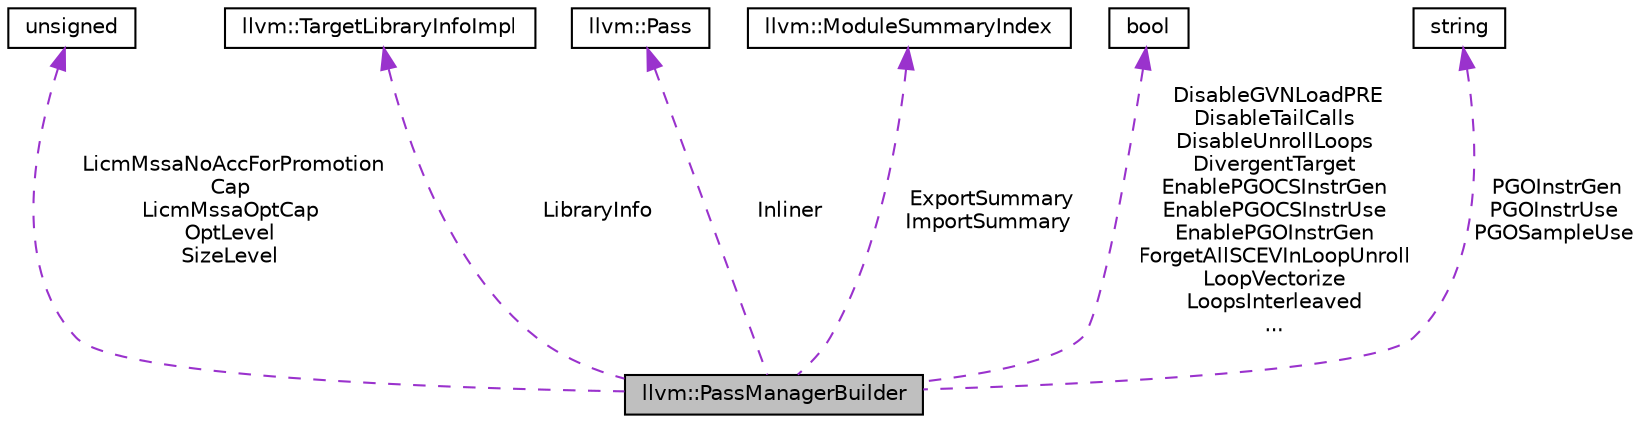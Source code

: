 digraph "llvm::PassManagerBuilder"
{
 // LATEX_PDF_SIZE
  bgcolor="transparent";
  edge [fontname="Helvetica",fontsize="10",labelfontname="Helvetica",labelfontsize="10"];
  node [fontname="Helvetica",fontsize="10",shape="box"];
  Node1 [label="llvm::PassManagerBuilder",height=0.2,width=0.4,color="black", fillcolor="grey75", style="filled", fontcolor="black",tooltip="PassManagerBuilder - This class is used to set up a standard optimization sequence for languages like..."];
  Node2 -> Node1 [dir="back",color="darkorchid3",fontsize="10",style="dashed",label=" LicmMssaNoAccForPromotion\lCap\nLicmMssaOptCap\nOptLevel\nSizeLevel" ,fontname="Helvetica"];
  Node2 [label="unsigned",height=0.2,width=0.4,color="black",URL="$classunsigned.html",tooltip=" "];
  Node3 -> Node1 [dir="back",color="darkorchid3",fontsize="10",style="dashed",label=" LibraryInfo" ,fontname="Helvetica"];
  Node3 [label="llvm::TargetLibraryInfoImpl",height=0.2,width=0.4,color="black",URL="$classllvm_1_1TargetLibraryInfoImpl.html",tooltip="Implementation of the target library information."];
  Node4 -> Node1 [dir="back",color="darkorchid3",fontsize="10",style="dashed",label=" Inliner" ,fontname="Helvetica"];
  Node4 [label="llvm::Pass",height=0.2,width=0.4,color="black",URL="$classllvm_1_1Pass.html",tooltip="Pass interface - Implemented by all 'passes'."];
  Node5 -> Node1 [dir="back",color="darkorchid3",fontsize="10",style="dashed",label=" ExportSummary\nImportSummary" ,fontname="Helvetica"];
  Node5 [label="llvm::ModuleSummaryIndex",height=0.2,width=0.4,color="black",URL="$classllvm_1_1ModuleSummaryIndex.html",tooltip="Class to hold module path string table and global value map, and encapsulate methods for operating on..."];
  Node6 -> Node1 [dir="back",color="darkorchid3",fontsize="10",style="dashed",label=" DisableGVNLoadPRE\nDisableTailCalls\nDisableUnrollLoops\nDivergentTarget\nEnablePGOCSInstrGen\nEnablePGOCSInstrUse\nEnablePGOInstrGen\nForgetAllSCEVInLoopUnroll\nLoopVectorize\nLoopsInterleaved\n..." ,fontname="Helvetica"];
  Node6 [label="bool",height=0.2,width=0.4,color="black",URL="$classbool.html",tooltip=" "];
  Node7 -> Node1 [dir="back",color="darkorchid3",fontsize="10",style="dashed",label=" PGOInstrGen\nPGOInstrUse\nPGOSampleUse" ,fontname="Helvetica"];
  Node7 [label="string",height=0.2,width=0.4,color="black",tooltip=" "];
}

